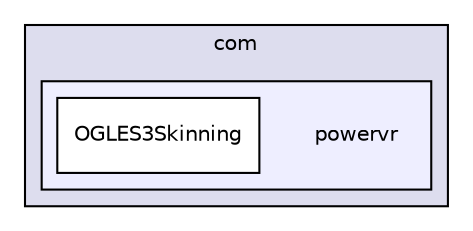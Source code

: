 digraph "PVR/SDK_3.4/Examples/Intermediate/Skinning/OGLES3/Build/Android/src/com/powervr" {
  compound=true
  node [ fontsize="10", fontname="Helvetica"];
  edge [ labelfontsize="10", labelfontname="Helvetica"];
  subgraph clusterdir_932deb150cc91da630aa4fe131a28132 {
    graph [ bgcolor="#ddddee", pencolor="black", label="com" fontname="Helvetica", fontsize="10", URL="dir_932deb150cc91da630aa4fe131a28132.html"]
  subgraph clusterdir_592e4d326438d4552e69867ff7ba91d5 {
    graph [ bgcolor="#eeeeff", pencolor="black", label="" URL="dir_592e4d326438d4552e69867ff7ba91d5.html"];
    dir_592e4d326438d4552e69867ff7ba91d5 [shape=plaintext label="powervr"];
    dir_04cd40d7d7404618d9d121f59d1fff5b [shape=box label="OGLES3Skinning" color="black" fillcolor="white" style="filled" URL="dir_04cd40d7d7404618d9d121f59d1fff5b.html"];
  }
  }
}
